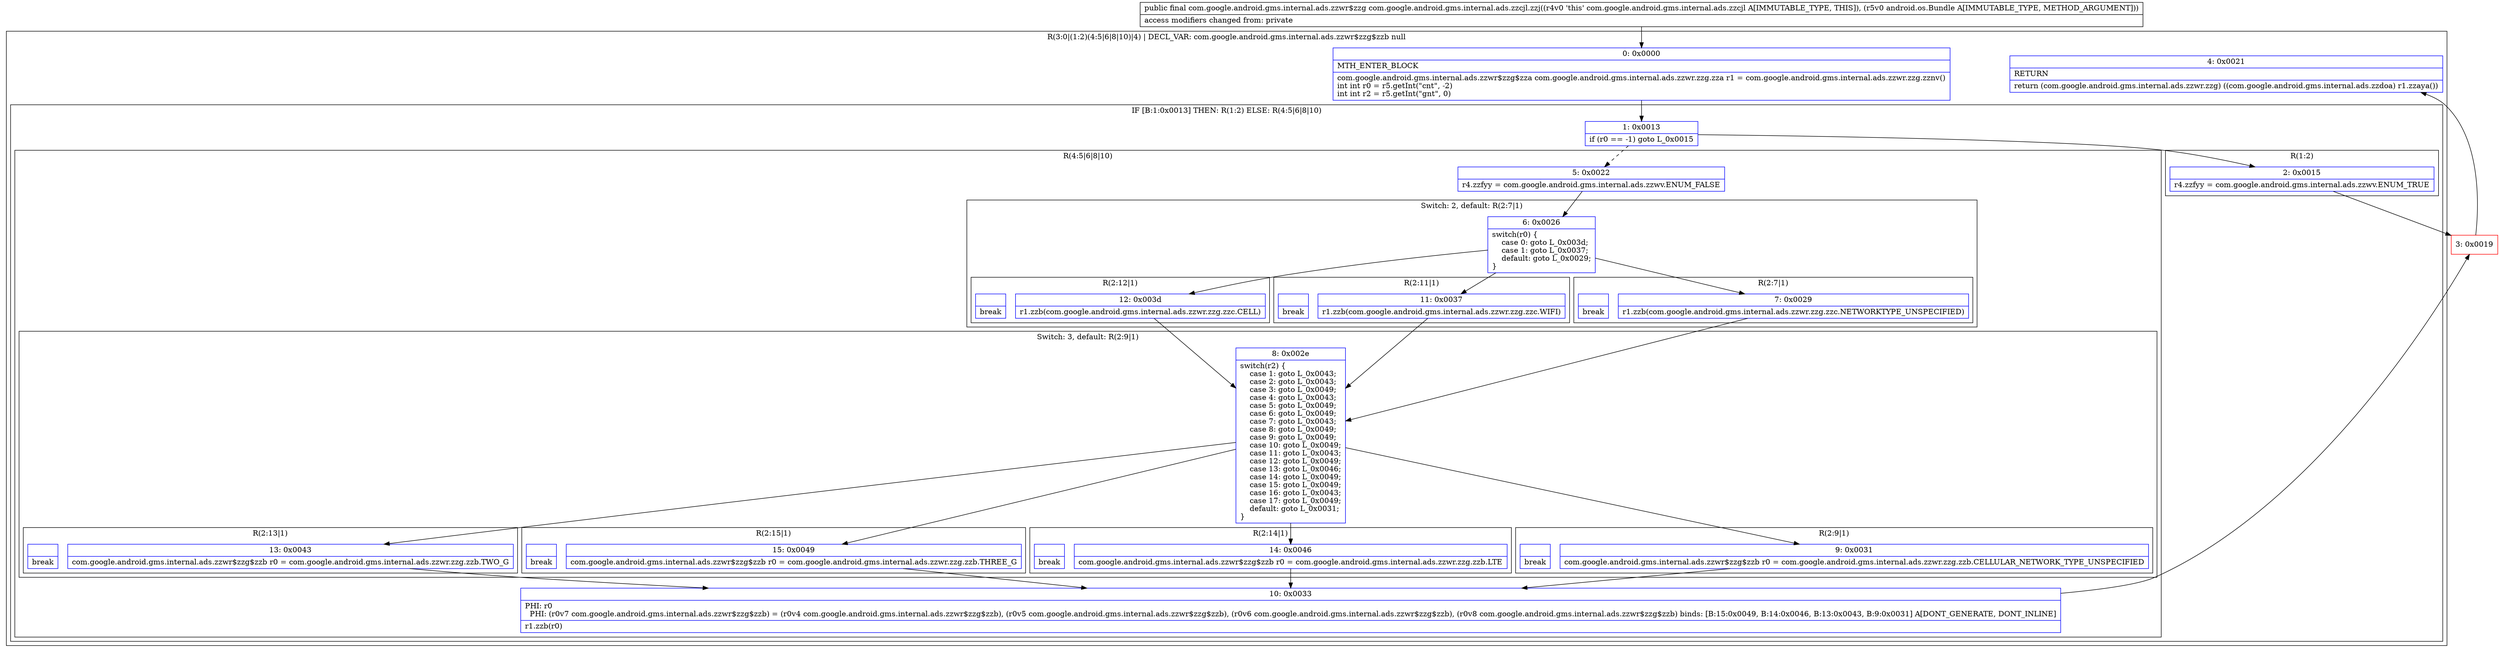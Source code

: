 digraph "CFG forcom.google.android.gms.internal.ads.zzcjl.zzj(Landroid\/os\/Bundle;)Lcom\/google\/android\/gms\/internal\/ads\/zzwr$zzg;" {
subgraph cluster_Region_1425556413 {
label = "R(3:0|(1:2)(4:5|6|8|10)|4) | DECL_VAR: com.google.android.gms.internal.ads.zzwr$zzg$zzb null\l";
node [shape=record,color=blue];
Node_0 [shape=record,label="{0\:\ 0x0000|MTH_ENTER_BLOCK\l|com.google.android.gms.internal.ads.zzwr$zzg$zza com.google.android.gms.internal.ads.zzwr.zzg.zza r1 = com.google.android.gms.internal.ads.zzwr.zzg.zznv()\lint int r0 = r5.getInt(\"cnt\", \-2)\lint int r2 = r5.getInt(\"gnt\", 0)\l}"];
subgraph cluster_IfRegion_1383727261 {
label = "IF [B:1:0x0013] THEN: R(1:2) ELSE: R(4:5|6|8|10)";
node [shape=record,color=blue];
Node_1 [shape=record,label="{1\:\ 0x0013|if (r0 == \-1) goto L_0x0015\l}"];
subgraph cluster_Region_988852788 {
label = "R(1:2)";
node [shape=record,color=blue];
Node_2 [shape=record,label="{2\:\ 0x0015|r4.zzfyy = com.google.android.gms.internal.ads.zzwv.ENUM_TRUE\l}"];
}
subgraph cluster_Region_1951356405 {
label = "R(4:5|6|8|10)";
node [shape=record,color=blue];
Node_5 [shape=record,label="{5\:\ 0x0022|r4.zzfyy = com.google.android.gms.internal.ads.zzwv.ENUM_FALSE\l}"];
subgraph cluster_SwitchRegion_615241817 {
label = "Switch: 2, default: R(2:7|1)";
node [shape=record,color=blue];
Node_6 [shape=record,label="{6\:\ 0x0026|switch(r0) \{\l    case 0: goto L_0x003d;\l    case 1: goto L_0x0037;\l    default: goto L_0x0029;\l\}\l}"];
subgraph cluster_Region_907153465 {
label = "R(2:12|1)";
node [shape=record,color=blue];
Node_12 [shape=record,label="{12\:\ 0x003d|r1.zzb(com.google.android.gms.internal.ads.zzwr.zzg.zzc.CELL)\l}"];
Node_InsnContainer_1571837757 [shape=record,label="{|break\l}"];
}
subgraph cluster_Region_847807998 {
label = "R(2:11|1)";
node [shape=record,color=blue];
Node_11 [shape=record,label="{11\:\ 0x0037|r1.zzb(com.google.android.gms.internal.ads.zzwr.zzg.zzc.WIFI)\l}"];
Node_InsnContainer_867564576 [shape=record,label="{|break\l}"];
}
subgraph cluster_Region_1648105380 {
label = "R(2:7|1)";
node [shape=record,color=blue];
Node_7 [shape=record,label="{7\:\ 0x0029|r1.zzb(com.google.android.gms.internal.ads.zzwr.zzg.zzc.NETWORKTYPE_UNSPECIFIED)\l}"];
Node_InsnContainer_1614590068 [shape=record,label="{|break\l}"];
}
}
subgraph cluster_SwitchRegion_648571487 {
label = "Switch: 3, default: R(2:9|1)";
node [shape=record,color=blue];
Node_8 [shape=record,label="{8\:\ 0x002e|switch(r2) \{\l    case 1: goto L_0x0043;\l    case 2: goto L_0x0043;\l    case 3: goto L_0x0049;\l    case 4: goto L_0x0043;\l    case 5: goto L_0x0049;\l    case 6: goto L_0x0049;\l    case 7: goto L_0x0043;\l    case 8: goto L_0x0049;\l    case 9: goto L_0x0049;\l    case 10: goto L_0x0049;\l    case 11: goto L_0x0043;\l    case 12: goto L_0x0049;\l    case 13: goto L_0x0046;\l    case 14: goto L_0x0049;\l    case 15: goto L_0x0049;\l    case 16: goto L_0x0043;\l    case 17: goto L_0x0049;\l    default: goto L_0x0031;\l\}\l}"];
subgraph cluster_Region_1344904417 {
label = "R(2:13|1)";
node [shape=record,color=blue];
Node_13 [shape=record,label="{13\:\ 0x0043|com.google.android.gms.internal.ads.zzwr$zzg$zzb r0 = com.google.android.gms.internal.ads.zzwr.zzg.zzb.TWO_G\l}"];
Node_InsnContainer_1608703829 [shape=record,label="{|break\l}"];
}
subgraph cluster_Region_684090242 {
label = "R(2:15|1)";
node [shape=record,color=blue];
Node_15 [shape=record,label="{15\:\ 0x0049|com.google.android.gms.internal.ads.zzwr$zzg$zzb r0 = com.google.android.gms.internal.ads.zzwr.zzg.zzb.THREE_G\l}"];
Node_InsnContainer_11821611 [shape=record,label="{|break\l}"];
}
subgraph cluster_Region_708505839 {
label = "R(2:14|1)";
node [shape=record,color=blue];
Node_14 [shape=record,label="{14\:\ 0x0046|com.google.android.gms.internal.ads.zzwr$zzg$zzb r0 = com.google.android.gms.internal.ads.zzwr.zzg.zzb.LTE\l}"];
Node_InsnContainer_477940449 [shape=record,label="{|break\l}"];
}
subgraph cluster_Region_892792361 {
label = "R(2:9|1)";
node [shape=record,color=blue];
Node_9 [shape=record,label="{9\:\ 0x0031|com.google.android.gms.internal.ads.zzwr$zzg$zzb r0 = com.google.android.gms.internal.ads.zzwr.zzg.zzb.CELLULAR_NETWORK_TYPE_UNSPECIFIED\l}"];
Node_InsnContainer_432436746 [shape=record,label="{|break\l}"];
}
}
Node_10 [shape=record,label="{10\:\ 0x0033|PHI: r0 \l  PHI: (r0v7 com.google.android.gms.internal.ads.zzwr$zzg$zzb) = (r0v4 com.google.android.gms.internal.ads.zzwr$zzg$zzb), (r0v5 com.google.android.gms.internal.ads.zzwr$zzg$zzb), (r0v6 com.google.android.gms.internal.ads.zzwr$zzg$zzb), (r0v8 com.google.android.gms.internal.ads.zzwr$zzg$zzb) binds: [B:15:0x0049, B:14:0x0046, B:13:0x0043, B:9:0x0031] A[DONT_GENERATE, DONT_INLINE]\l|r1.zzb(r0)\l}"];
}
}
Node_4 [shape=record,label="{4\:\ 0x0021|RETURN\l|return (com.google.android.gms.internal.ads.zzwr.zzg) ((com.google.android.gms.internal.ads.zzdoa) r1.zzaya())\l}"];
}
Node_3 [shape=record,color=red,label="{3\:\ 0x0019}"];
MethodNode[shape=record,label="{public final com.google.android.gms.internal.ads.zzwr$zzg com.google.android.gms.internal.ads.zzcjl.zzj((r4v0 'this' com.google.android.gms.internal.ads.zzcjl A[IMMUTABLE_TYPE, THIS]), (r5v0 android.os.Bundle A[IMMUTABLE_TYPE, METHOD_ARGUMENT]))  | access modifiers changed from: private\l}"];
MethodNode -> Node_0;
Node_0 -> Node_1;
Node_1 -> Node_2;
Node_1 -> Node_5[style=dashed];
Node_2 -> Node_3;
Node_5 -> Node_6;
Node_6 -> Node_7;
Node_6 -> Node_11;
Node_6 -> Node_12;
Node_12 -> Node_8;
Node_11 -> Node_8;
Node_7 -> Node_8;
Node_8 -> Node_9;
Node_8 -> Node_13;
Node_8 -> Node_14;
Node_8 -> Node_15;
Node_13 -> Node_10;
Node_15 -> Node_10;
Node_14 -> Node_10;
Node_9 -> Node_10;
Node_10 -> Node_3;
Node_3 -> Node_4;
}

